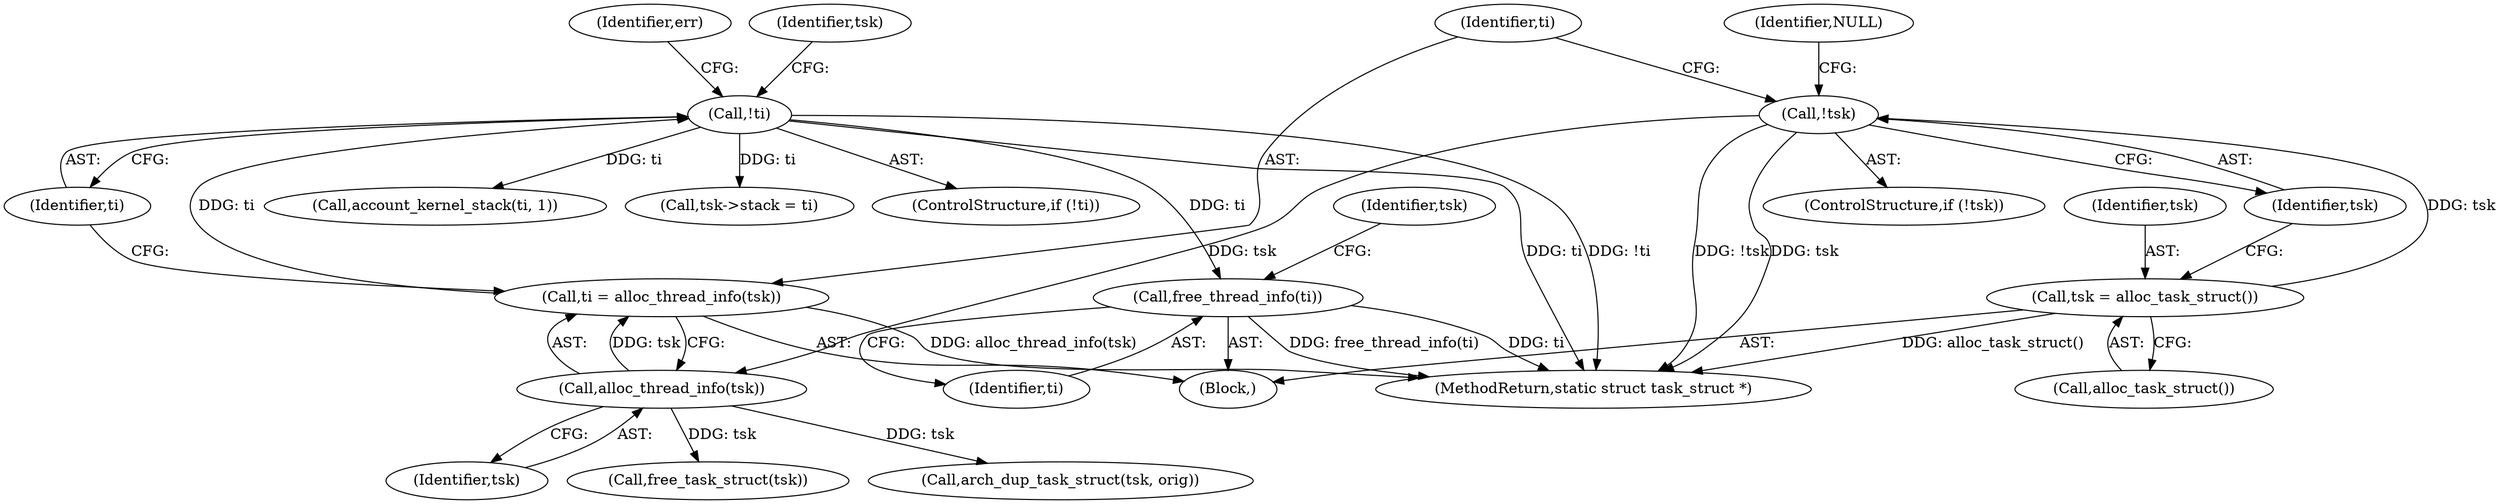 digraph "0_linux_f26f9aff6aaf67e9a430d16c266f91b13a5bff64@API" {
"1000202" [label="(Call,free_thread_info(ti))"];
"1000124" [label="(Call,!ti)"];
"1000119" [label="(Call,ti = alloc_thread_info(tsk))"];
"1000121" [label="(Call,alloc_thread_info(tsk))"];
"1000115" [label="(Call,!tsk)"];
"1000111" [label="(Call,tsk = alloc_task_struct())"];
"1000205" [label="(Identifier,tsk)"];
"1000128" [label="(Identifier,tsk)"];
"1000112" [label="(Identifier,tsk)"];
"1000208" [label="(MethodReturn,static struct task_struct *)"];
"1000119" [label="(Call,ti = alloc_thread_info(tsk))"];
"1000203" [label="(Identifier,ti)"];
"1000196" [label="(Call,account_kernel_stack(ti, 1))"];
"1000122" [label="(Identifier,tsk)"];
"1000139" [label="(Call,tsk->stack = ti)"];
"1000120" [label="(Identifier,ti)"];
"1000113" [label="(Call,alloc_task_struct())"];
"1000202" [label="(Call,free_thread_info(ti))"];
"1000125" [label="(Identifier,ti)"];
"1000104" [label="(Block,)"];
"1000116" [label="(Identifier,tsk)"];
"1000127" [label="(Call,free_task_struct(tsk))"];
"1000132" [label="(Identifier,err)"];
"1000118" [label="(Identifier,NULL)"];
"1000115" [label="(Call,!tsk)"];
"1000121" [label="(Call,alloc_thread_info(tsk))"];
"1000114" [label="(ControlStructure,if (!tsk))"];
"1000123" [label="(ControlStructure,if (!ti))"];
"1000133" [label="(Call,arch_dup_task_struct(tsk, orig))"];
"1000124" [label="(Call,!ti)"];
"1000111" [label="(Call,tsk = alloc_task_struct())"];
"1000202" -> "1000104"  [label="AST: "];
"1000202" -> "1000203"  [label="CFG: "];
"1000203" -> "1000202"  [label="AST: "];
"1000205" -> "1000202"  [label="CFG: "];
"1000202" -> "1000208"  [label="DDG: ti"];
"1000202" -> "1000208"  [label="DDG: free_thread_info(ti)"];
"1000124" -> "1000202"  [label="DDG: ti"];
"1000124" -> "1000123"  [label="AST: "];
"1000124" -> "1000125"  [label="CFG: "];
"1000125" -> "1000124"  [label="AST: "];
"1000128" -> "1000124"  [label="CFG: "];
"1000132" -> "1000124"  [label="CFG: "];
"1000124" -> "1000208"  [label="DDG: ti"];
"1000124" -> "1000208"  [label="DDG: !ti"];
"1000119" -> "1000124"  [label="DDG: ti"];
"1000124" -> "1000139"  [label="DDG: ti"];
"1000124" -> "1000196"  [label="DDG: ti"];
"1000119" -> "1000104"  [label="AST: "];
"1000119" -> "1000121"  [label="CFG: "];
"1000120" -> "1000119"  [label="AST: "];
"1000121" -> "1000119"  [label="AST: "];
"1000125" -> "1000119"  [label="CFG: "];
"1000119" -> "1000208"  [label="DDG: alloc_thread_info(tsk)"];
"1000121" -> "1000119"  [label="DDG: tsk"];
"1000121" -> "1000122"  [label="CFG: "];
"1000122" -> "1000121"  [label="AST: "];
"1000115" -> "1000121"  [label="DDG: tsk"];
"1000121" -> "1000127"  [label="DDG: tsk"];
"1000121" -> "1000133"  [label="DDG: tsk"];
"1000115" -> "1000114"  [label="AST: "];
"1000115" -> "1000116"  [label="CFG: "];
"1000116" -> "1000115"  [label="AST: "];
"1000118" -> "1000115"  [label="CFG: "];
"1000120" -> "1000115"  [label="CFG: "];
"1000115" -> "1000208"  [label="DDG: !tsk"];
"1000115" -> "1000208"  [label="DDG: tsk"];
"1000111" -> "1000115"  [label="DDG: tsk"];
"1000111" -> "1000104"  [label="AST: "];
"1000111" -> "1000113"  [label="CFG: "];
"1000112" -> "1000111"  [label="AST: "];
"1000113" -> "1000111"  [label="AST: "];
"1000116" -> "1000111"  [label="CFG: "];
"1000111" -> "1000208"  [label="DDG: alloc_task_struct()"];
}
